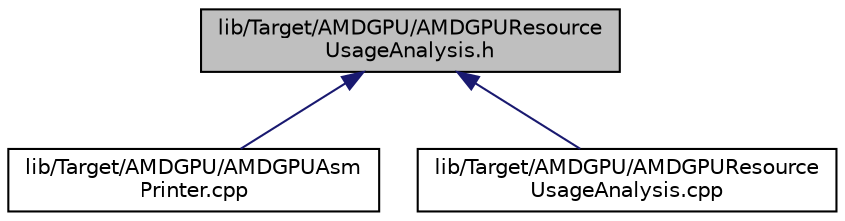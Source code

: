 digraph "lib/Target/AMDGPU/AMDGPUResourceUsageAnalysis.h"
{
 // LATEX_PDF_SIZE
  bgcolor="transparent";
  edge [fontname="Helvetica",fontsize="10",labelfontname="Helvetica",labelfontsize="10"];
  node [fontname="Helvetica",fontsize="10",shape=record];
  Node1 [label="lib/Target/AMDGPU/AMDGPUResource\lUsageAnalysis.h",height=0.2,width=0.4,color="black", fillcolor="grey75", style="filled", fontcolor="black",tooltip="Analyzes how many registers and other resources are used by functions."];
  Node1 -> Node2 [dir="back",color="midnightblue",fontsize="10",style="solid",fontname="Helvetica"];
  Node2 [label="lib/Target/AMDGPU/AMDGPUAsm\lPrinter.cpp",height=0.2,width=0.4,color="black",URL="$AMDGPUAsmPrinter_8cpp.html",tooltip=" "];
  Node1 -> Node3 [dir="back",color="midnightblue",fontsize="10",style="solid",fontname="Helvetica"];
  Node3 [label="lib/Target/AMDGPU/AMDGPUResource\lUsageAnalysis.cpp",height=0.2,width=0.4,color="black",URL="$AMDGPUResourceUsageAnalysis_8cpp.html",tooltip="Analyzes how many registers and other resources are used by functions."];
}
